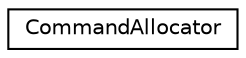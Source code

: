 digraph "クラス階層図"
{
 // LATEX_PDF_SIZE
  edge [fontname="Helvetica",fontsize="10",labelfontname="Helvetica",labelfontsize="10"];
  node [fontname="Helvetica",fontsize="10",shape=record];
  rankdir="LR";
  Node0 [label="CommandAllocator",height=0.2,width=0.4,color="black", fillcolor="white", style="filled",URL="$class_command_allocator.html",tooltip=" "];
}
